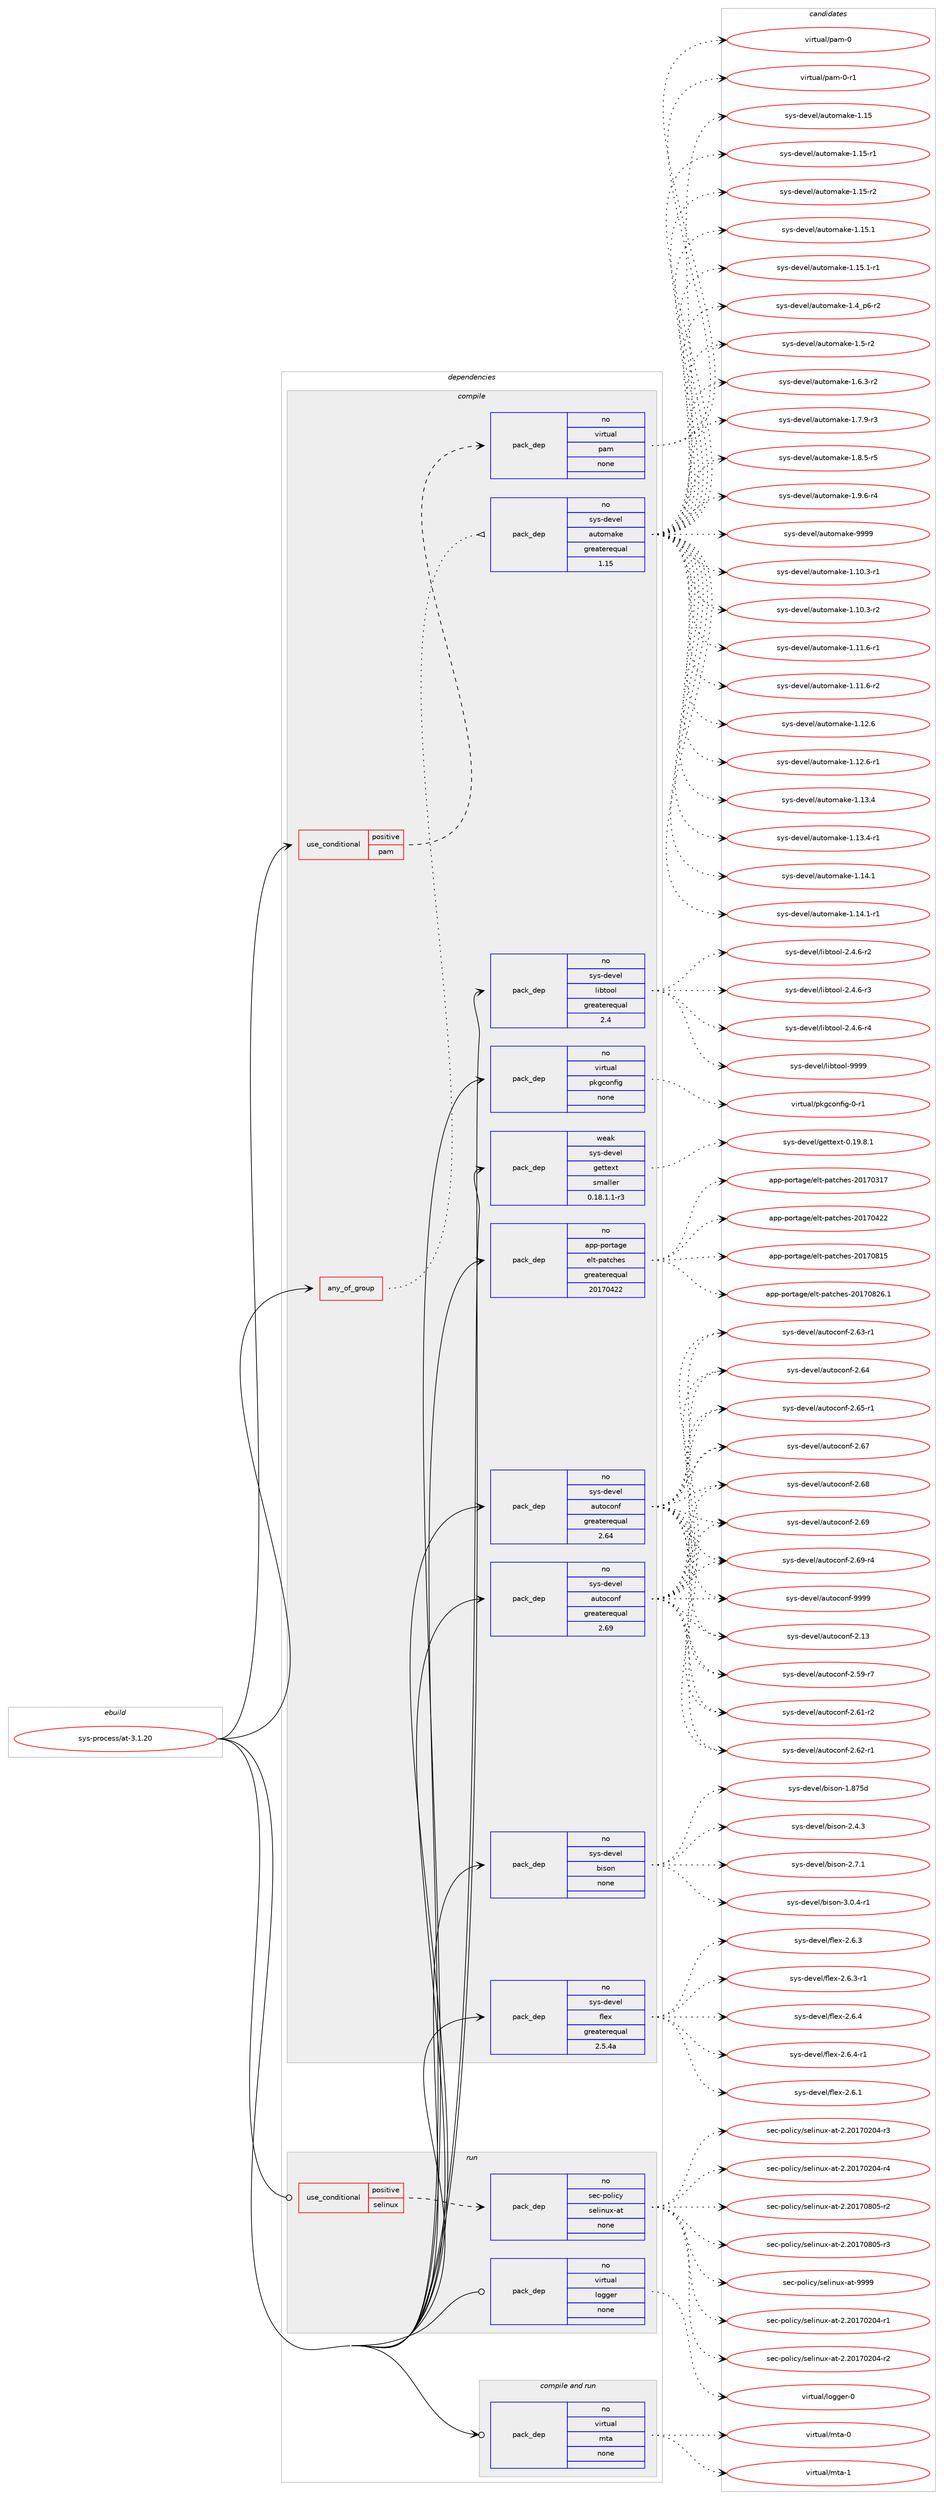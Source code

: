 digraph prolog {

# *************
# Graph options
# *************

newrank=true;
concentrate=true;
compound=true;
graph [rankdir=LR,fontname=Helvetica,fontsize=10,ranksep=1.5];#, ranksep=2.5, nodesep=0.2];
edge  [arrowhead=vee];
node  [fontname=Helvetica,fontsize=10];

# **********
# The ebuild
# **********

subgraph cluster_leftcol {
color=gray;
rank=same;
label=<<i>ebuild</i>>;
id [label="sys-process/at-3.1.20", color=red, width=4, href="../sys-process/at-3.1.20.svg"];
}

# ****************
# The dependencies
# ****************

subgraph cluster_midcol {
color=gray;
label=<<i>dependencies</i>>;
subgraph cluster_compile {
fillcolor="#eeeeee";
style=filled;
label=<<i>compile</i>>;
subgraph any8489 {
dependency496497 [label=<<TABLE BORDER="0" CELLBORDER="1" CELLSPACING="0" CELLPADDING="4"><TR><TD CELLPADDING="10">any_of_group</TD></TR></TABLE>>, shape=none, color=red];subgraph pack369000 {
dependency496498 [label=<<TABLE BORDER="0" CELLBORDER="1" CELLSPACING="0" CELLPADDING="4" WIDTH="220"><TR><TD ROWSPAN="6" CELLPADDING="30">pack_dep</TD></TR><TR><TD WIDTH="110">no</TD></TR><TR><TD>sys-devel</TD></TR><TR><TD>automake</TD></TR><TR><TD>greaterequal</TD></TR><TR><TD>1.15</TD></TR></TABLE>>, shape=none, color=blue];
}
dependency496497:e -> dependency496498:w [weight=20,style="dotted",arrowhead="oinv"];
}
id:e -> dependency496497:w [weight=20,style="solid",arrowhead="vee"];
subgraph cond118683 {
dependency496499 [label=<<TABLE BORDER="0" CELLBORDER="1" CELLSPACING="0" CELLPADDING="4"><TR><TD ROWSPAN="3" CELLPADDING="10">use_conditional</TD></TR><TR><TD>positive</TD></TR><TR><TD>pam</TD></TR></TABLE>>, shape=none, color=red];
subgraph pack369001 {
dependency496500 [label=<<TABLE BORDER="0" CELLBORDER="1" CELLSPACING="0" CELLPADDING="4" WIDTH="220"><TR><TD ROWSPAN="6" CELLPADDING="30">pack_dep</TD></TR><TR><TD WIDTH="110">no</TD></TR><TR><TD>virtual</TD></TR><TR><TD>pam</TD></TR><TR><TD>none</TD></TR><TR><TD></TD></TR></TABLE>>, shape=none, color=blue];
}
dependency496499:e -> dependency496500:w [weight=20,style="dashed",arrowhead="vee"];
}
id:e -> dependency496499:w [weight=20,style="solid",arrowhead="vee"];
subgraph pack369002 {
dependency496501 [label=<<TABLE BORDER="0" CELLBORDER="1" CELLSPACING="0" CELLPADDING="4" WIDTH="220"><TR><TD ROWSPAN="6" CELLPADDING="30">pack_dep</TD></TR><TR><TD WIDTH="110">no</TD></TR><TR><TD>app-portage</TD></TR><TR><TD>elt-patches</TD></TR><TR><TD>greaterequal</TD></TR><TR><TD>20170422</TD></TR></TABLE>>, shape=none, color=blue];
}
id:e -> dependency496501:w [weight=20,style="solid",arrowhead="vee"];
subgraph pack369003 {
dependency496502 [label=<<TABLE BORDER="0" CELLBORDER="1" CELLSPACING="0" CELLPADDING="4" WIDTH="220"><TR><TD ROWSPAN="6" CELLPADDING="30">pack_dep</TD></TR><TR><TD WIDTH="110">no</TD></TR><TR><TD>sys-devel</TD></TR><TR><TD>autoconf</TD></TR><TR><TD>greaterequal</TD></TR><TR><TD>2.64</TD></TR></TABLE>>, shape=none, color=blue];
}
id:e -> dependency496502:w [weight=20,style="solid",arrowhead="vee"];
subgraph pack369004 {
dependency496503 [label=<<TABLE BORDER="0" CELLBORDER="1" CELLSPACING="0" CELLPADDING="4" WIDTH="220"><TR><TD ROWSPAN="6" CELLPADDING="30">pack_dep</TD></TR><TR><TD WIDTH="110">no</TD></TR><TR><TD>sys-devel</TD></TR><TR><TD>autoconf</TD></TR><TR><TD>greaterequal</TD></TR><TR><TD>2.69</TD></TR></TABLE>>, shape=none, color=blue];
}
id:e -> dependency496503:w [weight=20,style="solid",arrowhead="vee"];
subgraph pack369005 {
dependency496504 [label=<<TABLE BORDER="0" CELLBORDER="1" CELLSPACING="0" CELLPADDING="4" WIDTH="220"><TR><TD ROWSPAN="6" CELLPADDING="30">pack_dep</TD></TR><TR><TD WIDTH="110">no</TD></TR><TR><TD>sys-devel</TD></TR><TR><TD>bison</TD></TR><TR><TD>none</TD></TR><TR><TD></TD></TR></TABLE>>, shape=none, color=blue];
}
id:e -> dependency496504:w [weight=20,style="solid",arrowhead="vee"];
subgraph pack369006 {
dependency496505 [label=<<TABLE BORDER="0" CELLBORDER="1" CELLSPACING="0" CELLPADDING="4" WIDTH="220"><TR><TD ROWSPAN="6" CELLPADDING="30">pack_dep</TD></TR><TR><TD WIDTH="110">no</TD></TR><TR><TD>sys-devel</TD></TR><TR><TD>flex</TD></TR><TR><TD>greaterequal</TD></TR><TR><TD>2.5.4a</TD></TR></TABLE>>, shape=none, color=blue];
}
id:e -> dependency496505:w [weight=20,style="solid",arrowhead="vee"];
subgraph pack369007 {
dependency496506 [label=<<TABLE BORDER="0" CELLBORDER="1" CELLSPACING="0" CELLPADDING="4" WIDTH="220"><TR><TD ROWSPAN="6" CELLPADDING="30">pack_dep</TD></TR><TR><TD WIDTH="110">no</TD></TR><TR><TD>sys-devel</TD></TR><TR><TD>libtool</TD></TR><TR><TD>greaterequal</TD></TR><TR><TD>2.4</TD></TR></TABLE>>, shape=none, color=blue];
}
id:e -> dependency496506:w [weight=20,style="solid",arrowhead="vee"];
subgraph pack369008 {
dependency496507 [label=<<TABLE BORDER="0" CELLBORDER="1" CELLSPACING="0" CELLPADDING="4" WIDTH="220"><TR><TD ROWSPAN="6" CELLPADDING="30">pack_dep</TD></TR><TR><TD WIDTH="110">no</TD></TR><TR><TD>virtual</TD></TR><TR><TD>pkgconfig</TD></TR><TR><TD>none</TD></TR><TR><TD></TD></TR></TABLE>>, shape=none, color=blue];
}
id:e -> dependency496507:w [weight=20,style="solid",arrowhead="vee"];
subgraph pack369009 {
dependency496508 [label=<<TABLE BORDER="0" CELLBORDER="1" CELLSPACING="0" CELLPADDING="4" WIDTH="220"><TR><TD ROWSPAN="6" CELLPADDING="30">pack_dep</TD></TR><TR><TD WIDTH="110">weak</TD></TR><TR><TD>sys-devel</TD></TR><TR><TD>gettext</TD></TR><TR><TD>smaller</TD></TR><TR><TD>0.18.1.1-r3</TD></TR></TABLE>>, shape=none, color=blue];
}
id:e -> dependency496508:w [weight=20,style="solid",arrowhead="vee"];
}
subgraph cluster_compileandrun {
fillcolor="#eeeeee";
style=filled;
label=<<i>compile and run</i>>;
subgraph pack369010 {
dependency496509 [label=<<TABLE BORDER="0" CELLBORDER="1" CELLSPACING="0" CELLPADDING="4" WIDTH="220"><TR><TD ROWSPAN="6" CELLPADDING="30">pack_dep</TD></TR><TR><TD WIDTH="110">no</TD></TR><TR><TD>virtual</TD></TR><TR><TD>mta</TD></TR><TR><TD>none</TD></TR><TR><TD></TD></TR></TABLE>>, shape=none, color=blue];
}
id:e -> dependency496509:w [weight=20,style="solid",arrowhead="odotvee"];
}
subgraph cluster_run {
fillcolor="#eeeeee";
style=filled;
label=<<i>run</i>>;
subgraph cond118684 {
dependency496510 [label=<<TABLE BORDER="0" CELLBORDER="1" CELLSPACING="0" CELLPADDING="4"><TR><TD ROWSPAN="3" CELLPADDING="10">use_conditional</TD></TR><TR><TD>positive</TD></TR><TR><TD>selinux</TD></TR></TABLE>>, shape=none, color=red];
subgraph pack369011 {
dependency496511 [label=<<TABLE BORDER="0" CELLBORDER="1" CELLSPACING="0" CELLPADDING="4" WIDTH="220"><TR><TD ROWSPAN="6" CELLPADDING="30">pack_dep</TD></TR><TR><TD WIDTH="110">no</TD></TR><TR><TD>sec-policy</TD></TR><TR><TD>selinux-at</TD></TR><TR><TD>none</TD></TR><TR><TD></TD></TR></TABLE>>, shape=none, color=blue];
}
dependency496510:e -> dependency496511:w [weight=20,style="dashed",arrowhead="vee"];
}
id:e -> dependency496510:w [weight=20,style="solid",arrowhead="odot"];
subgraph pack369012 {
dependency496512 [label=<<TABLE BORDER="0" CELLBORDER="1" CELLSPACING="0" CELLPADDING="4" WIDTH="220"><TR><TD ROWSPAN="6" CELLPADDING="30">pack_dep</TD></TR><TR><TD WIDTH="110">no</TD></TR><TR><TD>virtual</TD></TR><TR><TD>logger</TD></TR><TR><TD>none</TD></TR><TR><TD></TD></TR></TABLE>>, shape=none, color=blue];
}
id:e -> dependency496512:w [weight=20,style="solid",arrowhead="odot"];
}
}

# **************
# The candidates
# **************

subgraph cluster_choices {
rank=same;
color=gray;
label=<<i>candidates</i>>;

subgraph choice369000 {
color=black;
nodesep=1;
choice11512111545100101118101108479711711611110997107101454946494846514511449 [label="sys-devel/automake-1.10.3-r1", color=red, width=4,href="../sys-devel/automake-1.10.3-r1.svg"];
choice11512111545100101118101108479711711611110997107101454946494846514511450 [label="sys-devel/automake-1.10.3-r2", color=red, width=4,href="../sys-devel/automake-1.10.3-r2.svg"];
choice11512111545100101118101108479711711611110997107101454946494946544511449 [label="sys-devel/automake-1.11.6-r1", color=red, width=4,href="../sys-devel/automake-1.11.6-r1.svg"];
choice11512111545100101118101108479711711611110997107101454946494946544511450 [label="sys-devel/automake-1.11.6-r2", color=red, width=4,href="../sys-devel/automake-1.11.6-r2.svg"];
choice1151211154510010111810110847971171161111099710710145494649504654 [label="sys-devel/automake-1.12.6", color=red, width=4,href="../sys-devel/automake-1.12.6.svg"];
choice11512111545100101118101108479711711611110997107101454946495046544511449 [label="sys-devel/automake-1.12.6-r1", color=red, width=4,href="../sys-devel/automake-1.12.6-r1.svg"];
choice1151211154510010111810110847971171161111099710710145494649514652 [label="sys-devel/automake-1.13.4", color=red, width=4,href="../sys-devel/automake-1.13.4.svg"];
choice11512111545100101118101108479711711611110997107101454946495146524511449 [label="sys-devel/automake-1.13.4-r1", color=red, width=4,href="../sys-devel/automake-1.13.4-r1.svg"];
choice1151211154510010111810110847971171161111099710710145494649524649 [label="sys-devel/automake-1.14.1", color=red, width=4,href="../sys-devel/automake-1.14.1.svg"];
choice11512111545100101118101108479711711611110997107101454946495246494511449 [label="sys-devel/automake-1.14.1-r1", color=red, width=4,href="../sys-devel/automake-1.14.1-r1.svg"];
choice115121115451001011181011084797117116111109971071014549464953 [label="sys-devel/automake-1.15", color=red, width=4,href="../sys-devel/automake-1.15.svg"];
choice1151211154510010111810110847971171161111099710710145494649534511449 [label="sys-devel/automake-1.15-r1", color=red, width=4,href="../sys-devel/automake-1.15-r1.svg"];
choice1151211154510010111810110847971171161111099710710145494649534511450 [label="sys-devel/automake-1.15-r2", color=red, width=4,href="../sys-devel/automake-1.15-r2.svg"];
choice1151211154510010111810110847971171161111099710710145494649534649 [label="sys-devel/automake-1.15.1", color=red, width=4,href="../sys-devel/automake-1.15.1.svg"];
choice11512111545100101118101108479711711611110997107101454946495346494511449 [label="sys-devel/automake-1.15.1-r1", color=red, width=4,href="../sys-devel/automake-1.15.1-r1.svg"];
choice115121115451001011181011084797117116111109971071014549465295112544511450 [label="sys-devel/automake-1.4_p6-r2", color=red, width=4,href="../sys-devel/automake-1.4_p6-r2.svg"];
choice11512111545100101118101108479711711611110997107101454946534511450 [label="sys-devel/automake-1.5-r2", color=red, width=4,href="../sys-devel/automake-1.5-r2.svg"];
choice115121115451001011181011084797117116111109971071014549465446514511450 [label="sys-devel/automake-1.6.3-r2", color=red, width=4,href="../sys-devel/automake-1.6.3-r2.svg"];
choice115121115451001011181011084797117116111109971071014549465546574511451 [label="sys-devel/automake-1.7.9-r3", color=red, width=4,href="../sys-devel/automake-1.7.9-r3.svg"];
choice115121115451001011181011084797117116111109971071014549465646534511453 [label="sys-devel/automake-1.8.5-r5", color=red, width=4,href="../sys-devel/automake-1.8.5-r5.svg"];
choice115121115451001011181011084797117116111109971071014549465746544511452 [label="sys-devel/automake-1.9.6-r4", color=red, width=4,href="../sys-devel/automake-1.9.6-r4.svg"];
choice115121115451001011181011084797117116111109971071014557575757 [label="sys-devel/automake-9999", color=red, width=4,href="../sys-devel/automake-9999.svg"];
dependency496498:e -> choice11512111545100101118101108479711711611110997107101454946494846514511449:w [style=dotted,weight="100"];
dependency496498:e -> choice11512111545100101118101108479711711611110997107101454946494846514511450:w [style=dotted,weight="100"];
dependency496498:e -> choice11512111545100101118101108479711711611110997107101454946494946544511449:w [style=dotted,weight="100"];
dependency496498:e -> choice11512111545100101118101108479711711611110997107101454946494946544511450:w [style=dotted,weight="100"];
dependency496498:e -> choice1151211154510010111810110847971171161111099710710145494649504654:w [style=dotted,weight="100"];
dependency496498:e -> choice11512111545100101118101108479711711611110997107101454946495046544511449:w [style=dotted,weight="100"];
dependency496498:e -> choice1151211154510010111810110847971171161111099710710145494649514652:w [style=dotted,weight="100"];
dependency496498:e -> choice11512111545100101118101108479711711611110997107101454946495146524511449:w [style=dotted,weight="100"];
dependency496498:e -> choice1151211154510010111810110847971171161111099710710145494649524649:w [style=dotted,weight="100"];
dependency496498:e -> choice11512111545100101118101108479711711611110997107101454946495246494511449:w [style=dotted,weight="100"];
dependency496498:e -> choice115121115451001011181011084797117116111109971071014549464953:w [style=dotted,weight="100"];
dependency496498:e -> choice1151211154510010111810110847971171161111099710710145494649534511449:w [style=dotted,weight="100"];
dependency496498:e -> choice1151211154510010111810110847971171161111099710710145494649534511450:w [style=dotted,weight="100"];
dependency496498:e -> choice1151211154510010111810110847971171161111099710710145494649534649:w [style=dotted,weight="100"];
dependency496498:e -> choice11512111545100101118101108479711711611110997107101454946495346494511449:w [style=dotted,weight="100"];
dependency496498:e -> choice115121115451001011181011084797117116111109971071014549465295112544511450:w [style=dotted,weight="100"];
dependency496498:e -> choice11512111545100101118101108479711711611110997107101454946534511450:w [style=dotted,weight="100"];
dependency496498:e -> choice115121115451001011181011084797117116111109971071014549465446514511450:w [style=dotted,weight="100"];
dependency496498:e -> choice115121115451001011181011084797117116111109971071014549465546574511451:w [style=dotted,weight="100"];
dependency496498:e -> choice115121115451001011181011084797117116111109971071014549465646534511453:w [style=dotted,weight="100"];
dependency496498:e -> choice115121115451001011181011084797117116111109971071014549465746544511452:w [style=dotted,weight="100"];
dependency496498:e -> choice115121115451001011181011084797117116111109971071014557575757:w [style=dotted,weight="100"];
}
subgraph choice369001 {
color=black;
nodesep=1;
choice1181051141161179710847112971094548 [label="virtual/pam-0", color=red, width=4,href="../virtual/pam-0.svg"];
choice11810511411611797108471129710945484511449 [label="virtual/pam-0-r1", color=red, width=4,href="../virtual/pam-0-r1.svg"];
dependency496500:e -> choice1181051141161179710847112971094548:w [style=dotted,weight="100"];
dependency496500:e -> choice11810511411611797108471129710945484511449:w [style=dotted,weight="100"];
}
subgraph choice369002 {
color=black;
nodesep=1;
choice97112112451121111141169710310147101108116451129711699104101115455048495548514955 [label="app-portage/elt-patches-20170317", color=red, width=4,href="../app-portage/elt-patches-20170317.svg"];
choice97112112451121111141169710310147101108116451129711699104101115455048495548525050 [label="app-portage/elt-patches-20170422", color=red, width=4,href="../app-portage/elt-patches-20170422.svg"];
choice97112112451121111141169710310147101108116451129711699104101115455048495548564953 [label="app-portage/elt-patches-20170815", color=red, width=4,href="../app-portage/elt-patches-20170815.svg"];
choice971121124511211111411697103101471011081164511297116991041011154550484955485650544649 [label="app-portage/elt-patches-20170826.1", color=red, width=4,href="../app-portage/elt-patches-20170826.1.svg"];
dependency496501:e -> choice97112112451121111141169710310147101108116451129711699104101115455048495548514955:w [style=dotted,weight="100"];
dependency496501:e -> choice97112112451121111141169710310147101108116451129711699104101115455048495548525050:w [style=dotted,weight="100"];
dependency496501:e -> choice97112112451121111141169710310147101108116451129711699104101115455048495548564953:w [style=dotted,weight="100"];
dependency496501:e -> choice971121124511211111411697103101471011081164511297116991041011154550484955485650544649:w [style=dotted,weight="100"];
}
subgraph choice369003 {
color=black;
nodesep=1;
choice115121115451001011181011084797117116111991111101024550464951 [label="sys-devel/autoconf-2.13", color=red, width=4,href="../sys-devel/autoconf-2.13.svg"];
choice1151211154510010111810110847971171161119911111010245504653574511455 [label="sys-devel/autoconf-2.59-r7", color=red, width=4,href="../sys-devel/autoconf-2.59-r7.svg"];
choice1151211154510010111810110847971171161119911111010245504654494511450 [label="sys-devel/autoconf-2.61-r2", color=red, width=4,href="../sys-devel/autoconf-2.61-r2.svg"];
choice1151211154510010111810110847971171161119911111010245504654504511449 [label="sys-devel/autoconf-2.62-r1", color=red, width=4,href="../sys-devel/autoconf-2.62-r1.svg"];
choice1151211154510010111810110847971171161119911111010245504654514511449 [label="sys-devel/autoconf-2.63-r1", color=red, width=4,href="../sys-devel/autoconf-2.63-r1.svg"];
choice115121115451001011181011084797117116111991111101024550465452 [label="sys-devel/autoconf-2.64", color=red, width=4,href="../sys-devel/autoconf-2.64.svg"];
choice1151211154510010111810110847971171161119911111010245504654534511449 [label="sys-devel/autoconf-2.65-r1", color=red, width=4,href="../sys-devel/autoconf-2.65-r1.svg"];
choice115121115451001011181011084797117116111991111101024550465455 [label="sys-devel/autoconf-2.67", color=red, width=4,href="../sys-devel/autoconf-2.67.svg"];
choice115121115451001011181011084797117116111991111101024550465456 [label="sys-devel/autoconf-2.68", color=red, width=4,href="../sys-devel/autoconf-2.68.svg"];
choice115121115451001011181011084797117116111991111101024550465457 [label="sys-devel/autoconf-2.69", color=red, width=4,href="../sys-devel/autoconf-2.69.svg"];
choice1151211154510010111810110847971171161119911111010245504654574511452 [label="sys-devel/autoconf-2.69-r4", color=red, width=4,href="../sys-devel/autoconf-2.69-r4.svg"];
choice115121115451001011181011084797117116111991111101024557575757 [label="sys-devel/autoconf-9999", color=red, width=4,href="../sys-devel/autoconf-9999.svg"];
dependency496502:e -> choice115121115451001011181011084797117116111991111101024550464951:w [style=dotted,weight="100"];
dependency496502:e -> choice1151211154510010111810110847971171161119911111010245504653574511455:w [style=dotted,weight="100"];
dependency496502:e -> choice1151211154510010111810110847971171161119911111010245504654494511450:w [style=dotted,weight="100"];
dependency496502:e -> choice1151211154510010111810110847971171161119911111010245504654504511449:w [style=dotted,weight="100"];
dependency496502:e -> choice1151211154510010111810110847971171161119911111010245504654514511449:w [style=dotted,weight="100"];
dependency496502:e -> choice115121115451001011181011084797117116111991111101024550465452:w [style=dotted,weight="100"];
dependency496502:e -> choice1151211154510010111810110847971171161119911111010245504654534511449:w [style=dotted,weight="100"];
dependency496502:e -> choice115121115451001011181011084797117116111991111101024550465455:w [style=dotted,weight="100"];
dependency496502:e -> choice115121115451001011181011084797117116111991111101024550465456:w [style=dotted,weight="100"];
dependency496502:e -> choice115121115451001011181011084797117116111991111101024550465457:w [style=dotted,weight="100"];
dependency496502:e -> choice1151211154510010111810110847971171161119911111010245504654574511452:w [style=dotted,weight="100"];
dependency496502:e -> choice115121115451001011181011084797117116111991111101024557575757:w [style=dotted,weight="100"];
}
subgraph choice369004 {
color=black;
nodesep=1;
choice115121115451001011181011084797117116111991111101024550464951 [label="sys-devel/autoconf-2.13", color=red, width=4,href="../sys-devel/autoconf-2.13.svg"];
choice1151211154510010111810110847971171161119911111010245504653574511455 [label="sys-devel/autoconf-2.59-r7", color=red, width=4,href="../sys-devel/autoconf-2.59-r7.svg"];
choice1151211154510010111810110847971171161119911111010245504654494511450 [label="sys-devel/autoconf-2.61-r2", color=red, width=4,href="../sys-devel/autoconf-2.61-r2.svg"];
choice1151211154510010111810110847971171161119911111010245504654504511449 [label="sys-devel/autoconf-2.62-r1", color=red, width=4,href="../sys-devel/autoconf-2.62-r1.svg"];
choice1151211154510010111810110847971171161119911111010245504654514511449 [label="sys-devel/autoconf-2.63-r1", color=red, width=4,href="../sys-devel/autoconf-2.63-r1.svg"];
choice115121115451001011181011084797117116111991111101024550465452 [label="sys-devel/autoconf-2.64", color=red, width=4,href="../sys-devel/autoconf-2.64.svg"];
choice1151211154510010111810110847971171161119911111010245504654534511449 [label="sys-devel/autoconf-2.65-r1", color=red, width=4,href="../sys-devel/autoconf-2.65-r1.svg"];
choice115121115451001011181011084797117116111991111101024550465455 [label="sys-devel/autoconf-2.67", color=red, width=4,href="../sys-devel/autoconf-2.67.svg"];
choice115121115451001011181011084797117116111991111101024550465456 [label="sys-devel/autoconf-2.68", color=red, width=4,href="../sys-devel/autoconf-2.68.svg"];
choice115121115451001011181011084797117116111991111101024550465457 [label="sys-devel/autoconf-2.69", color=red, width=4,href="../sys-devel/autoconf-2.69.svg"];
choice1151211154510010111810110847971171161119911111010245504654574511452 [label="sys-devel/autoconf-2.69-r4", color=red, width=4,href="../sys-devel/autoconf-2.69-r4.svg"];
choice115121115451001011181011084797117116111991111101024557575757 [label="sys-devel/autoconf-9999", color=red, width=4,href="../sys-devel/autoconf-9999.svg"];
dependency496503:e -> choice115121115451001011181011084797117116111991111101024550464951:w [style=dotted,weight="100"];
dependency496503:e -> choice1151211154510010111810110847971171161119911111010245504653574511455:w [style=dotted,weight="100"];
dependency496503:e -> choice1151211154510010111810110847971171161119911111010245504654494511450:w [style=dotted,weight="100"];
dependency496503:e -> choice1151211154510010111810110847971171161119911111010245504654504511449:w [style=dotted,weight="100"];
dependency496503:e -> choice1151211154510010111810110847971171161119911111010245504654514511449:w [style=dotted,weight="100"];
dependency496503:e -> choice115121115451001011181011084797117116111991111101024550465452:w [style=dotted,weight="100"];
dependency496503:e -> choice1151211154510010111810110847971171161119911111010245504654534511449:w [style=dotted,weight="100"];
dependency496503:e -> choice115121115451001011181011084797117116111991111101024550465455:w [style=dotted,weight="100"];
dependency496503:e -> choice115121115451001011181011084797117116111991111101024550465456:w [style=dotted,weight="100"];
dependency496503:e -> choice115121115451001011181011084797117116111991111101024550465457:w [style=dotted,weight="100"];
dependency496503:e -> choice1151211154510010111810110847971171161119911111010245504654574511452:w [style=dotted,weight="100"];
dependency496503:e -> choice115121115451001011181011084797117116111991111101024557575757:w [style=dotted,weight="100"];
}
subgraph choice369005 {
color=black;
nodesep=1;
choice115121115451001011181011084798105115111110454946565553100 [label="sys-devel/bison-1.875d", color=red, width=4,href="../sys-devel/bison-1.875d.svg"];
choice115121115451001011181011084798105115111110455046524651 [label="sys-devel/bison-2.4.3", color=red, width=4,href="../sys-devel/bison-2.4.3.svg"];
choice115121115451001011181011084798105115111110455046554649 [label="sys-devel/bison-2.7.1", color=red, width=4,href="../sys-devel/bison-2.7.1.svg"];
choice1151211154510010111810110847981051151111104551464846524511449 [label="sys-devel/bison-3.0.4-r1", color=red, width=4,href="../sys-devel/bison-3.0.4-r1.svg"];
dependency496504:e -> choice115121115451001011181011084798105115111110454946565553100:w [style=dotted,weight="100"];
dependency496504:e -> choice115121115451001011181011084798105115111110455046524651:w [style=dotted,weight="100"];
dependency496504:e -> choice115121115451001011181011084798105115111110455046554649:w [style=dotted,weight="100"];
dependency496504:e -> choice1151211154510010111810110847981051151111104551464846524511449:w [style=dotted,weight="100"];
}
subgraph choice369006 {
color=black;
nodesep=1;
choice1151211154510010111810110847102108101120455046544649 [label="sys-devel/flex-2.6.1", color=red, width=4,href="../sys-devel/flex-2.6.1.svg"];
choice1151211154510010111810110847102108101120455046544651 [label="sys-devel/flex-2.6.3", color=red, width=4,href="../sys-devel/flex-2.6.3.svg"];
choice11512111545100101118101108471021081011204550465446514511449 [label="sys-devel/flex-2.6.3-r1", color=red, width=4,href="../sys-devel/flex-2.6.3-r1.svg"];
choice1151211154510010111810110847102108101120455046544652 [label="sys-devel/flex-2.6.4", color=red, width=4,href="../sys-devel/flex-2.6.4.svg"];
choice11512111545100101118101108471021081011204550465446524511449 [label="sys-devel/flex-2.6.4-r1", color=red, width=4,href="../sys-devel/flex-2.6.4-r1.svg"];
dependency496505:e -> choice1151211154510010111810110847102108101120455046544649:w [style=dotted,weight="100"];
dependency496505:e -> choice1151211154510010111810110847102108101120455046544651:w [style=dotted,weight="100"];
dependency496505:e -> choice11512111545100101118101108471021081011204550465446514511449:w [style=dotted,weight="100"];
dependency496505:e -> choice1151211154510010111810110847102108101120455046544652:w [style=dotted,weight="100"];
dependency496505:e -> choice11512111545100101118101108471021081011204550465446524511449:w [style=dotted,weight="100"];
}
subgraph choice369007 {
color=black;
nodesep=1;
choice1151211154510010111810110847108105981161111111084550465246544511450 [label="sys-devel/libtool-2.4.6-r2", color=red, width=4,href="../sys-devel/libtool-2.4.6-r2.svg"];
choice1151211154510010111810110847108105981161111111084550465246544511451 [label="sys-devel/libtool-2.4.6-r3", color=red, width=4,href="../sys-devel/libtool-2.4.6-r3.svg"];
choice1151211154510010111810110847108105981161111111084550465246544511452 [label="sys-devel/libtool-2.4.6-r4", color=red, width=4,href="../sys-devel/libtool-2.4.6-r4.svg"];
choice1151211154510010111810110847108105981161111111084557575757 [label="sys-devel/libtool-9999", color=red, width=4,href="../sys-devel/libtool-9999.svg"];
dependency496506:e -> choice1151211154510010111810110847108105981161111111084550465246544511450:w [style=dotted,weight="100"];
dependency496506:e -> choice1151211154510010111810110847108105981161111111084550465246544511451:w [style=dotted,weight="100"];
dependency496506:e -> choice1151211154510010111810110847108105981161111111084550465246544511452:w [style=dotted,weight="100"];
dependency496506:e -> choice1151211154510010111810110847108105981161111111084557575757:w [style=dotted,weight="100"];
}
subgraph choice369008 {
color=black;
nodesep=1;
choice11810511411611797108471121071039911111010210510345484511449 [label="virtual/pkgconfig-0-r1", color=red, width=4,href="../virtual/pkgconfig-0-r1.svg"];
dependency496507:e -> choice11810511411611797108471121071039911111010210510345484511449:w [style=dotted,weight="100"];
}
subgraph choice369009 {
color=black;
nodesep=1;
choice1151211154510010111810110847103101116116101120116454846495746564649 [label="sys-devel/gettext-0.19.8.1", color=red, width=4,href="../sys-devel/gettext-0.19.8.1.svg"];
dependency496508:e -> choice1151211154510010111810110847103101116116101120116454846495746564649:w [style=dotted,weight="100"];
}
subgraph choice369010 {
color=black;
nodesep=1;
choice1181051141161179710847109116974548 [label="virtual/mta-0", color=red, width=4,href="../virtual/mta-0.svg"];
choice1181051141161179710847109116974549 [label="virtual/mta-1", color=red, width=4,href="../virtual/mta-1.svg"];
dependency496509:e -> choice1181051141161179710847109116974548:w [style=dotted,weight="100"];
dependency496509:e -> choice1181051141161179710847109116974549:w [style=dotted,weight="100"];
}
subgraph choice369011 {
color=black;
nodesep=1;
choice11510199451121111081059912147115101108105110117120459711645504650484955485048524511449 [label="sec-policy/selinux-at-2.20170204-r1", color=red, width=4,href="../sec-policy/selinux-at-2.20170204-r1.svg"];
choice11510199451121111081059912147115101108105110117120459711645504650484955485048524511450 [label="sec-policy/selinux-at-2.20170204-r2", color=red, width=4,href="../sec-policy/selinux-at-2.20170204-r2.svg"];
choice11510199451121111081059912147115101108105110117120459711645504650484955485048524511451 [label="sec-policy/selinux-at-2.20170204-r3", color=red, width=4,href="../sec-policy/selinux-at-2.20170204-r3.svg"];
choice11510199451121111081059912147115101108105110117120459711645504650484955485048524511452 [label="sec-policy/selinux-at-2.20170204-r4", color=red, width=4,href="../sec-policy/selinux-at-2.20170204-r4.svg"];
choice11510199451121111081059912147115101108105110117120459711645504650484955485648534511450 [label="sec-policy/selinux-at-2.20170805-r2", color=red, width=4,href="../sec-policy/selinux-at-2.20170805-r2.svg"];
choice11510199451121111081059912147115101108105110117120459711645504650484955485648534511451 [label="sec-policy/selinux-at-2.20170805-r3", color=red, width=4,href="../sec-policy/selinux-at-2.20170805-r3.svg"];
choice1151019945112111108105991214711510110810511011712045971164557575757 [label="sec-policy/selinux-at-9999", color=red, width=4,href="../sec-policy/selinux-at-9999.svg"];
dependency496511:e -> choice11510199451121111081059912147115101108105110117120459711645504650484955485048524511449:w [style=dotted,weight="100"];
dependency496511:e -> choice11510199451121111081059912147115101108105110117120459711645504650484955485048524511450:w [style=dotted,weight="100"];
dependency496511:e -> choice11510199451121111081059912147115101108105110117120459711645504650484955485048524511451:w [style=dotted,weight="100"];
dependency496511:e -> choice11510199451121111081059912147115101108105110117120459711645504650484955485048524511452:w [style=dotted,weight="100"];
dependency496511:e -> choice11510199451121111081059912147115101108105110117120459711645504650484955485648534511450:w [style=dotted,weight="100"];
dependency496511:e -> choice11510199451121111081059912147115101108105110117120459711645504650484955485648534511451:w [style=dotted,weight="100"];
dependency496511:e -> choice1151019945112111108105991214711510110810511011712045971164557575757:w [style=dotted,weight="100"];
}
subgraph choice369012 {
color=black;
nodesep=1;
choice11810511411611797108471081111031031011144548 [label="virtual/logger-0", color=red, width=4,href="../virtual/logger-0.svg"];
dependency496512:e -> choice11810511411611797108471081111031031011144548:w [style=dotted,weight="100"];
}
}

}
